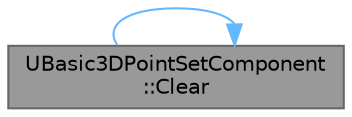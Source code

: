 digraph "UBasic3DPointSetComponent::Clear"
{
 // INTERACTIVE_SVG=YES
 // LATEX_PDF_SIZE
  bgcolor="transparent";
  edge [fontname=Helvetica,fontsize=10,labelfontname=Helvetica,labelfontsize=10];
  node [fontname=Helvetica,fontsize=10,shape=box,height=0.2,width=0.4];
  rankdir="RL";
  Node1 [id="Node000001",label="UBasic3DPointSetComponent\l::Clear",height=0.2,width=0.4,color="gray40", fillcolor="grey60", style="filled", fontcolor="black",tooltip="Clear all points and component state."];
  Node1 -> Node1 [id="edge1_Node000001_Node000001",dir="back",color="steelblue1",style="solid",tooltip=" "];
}
